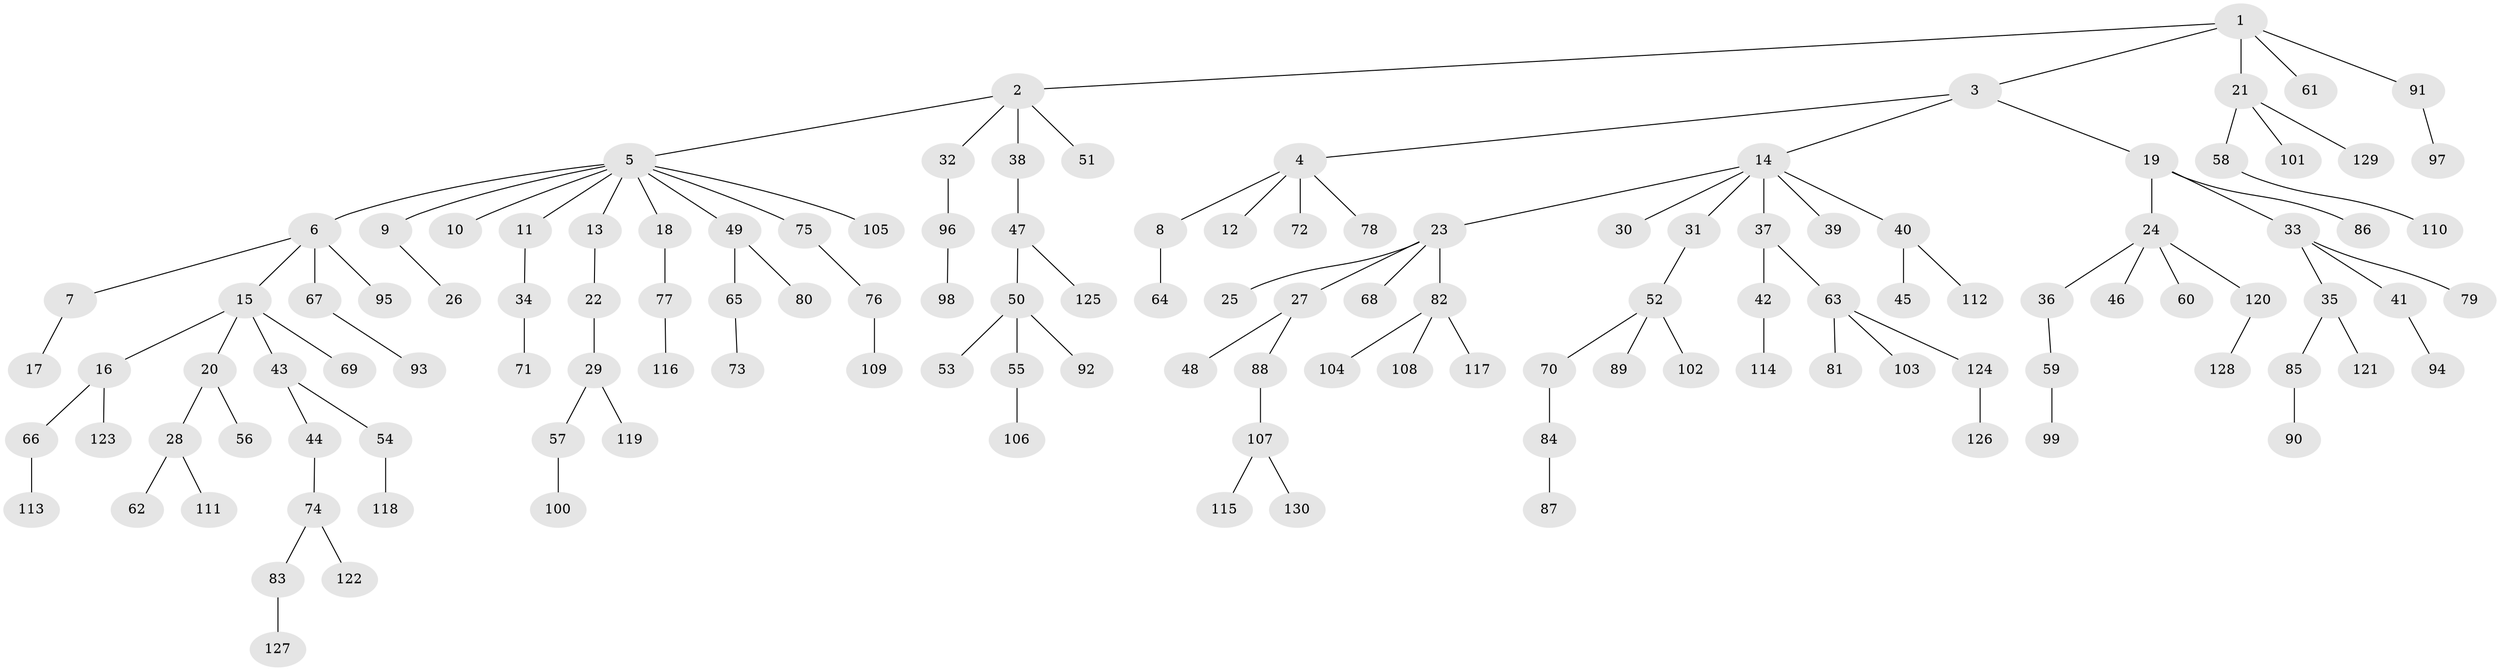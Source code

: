 // coarse degree distribution, {7: 0.03333333333333333, 4: 0.044444444444444446, 10: 0.011111111111111112, 5: 0.022222222222222223, 1: 0.5555555555555556, 2: 0.24444444444444444, 6: 0.011111111111111112, 3: 0.07777777777777778}
// Generated by graph-tools (version 1.1) at 2025/52/02/27/25 19:52:09]
// undirected, 130 vertices, 129 edges
graph export_dot {
graph [start="1"]
  node [color=gray90,style=filled];
  1;
  2;
  3;
  4;
  5;
  6;
  7;
  8;
  9;
  10;
  11;
  12;
  13;
  14;
  15;
  16;
  17;
  18;
  19;
  20;
  21;
  22;
  23;
  24;
  25;
  26;
  27;
  28;
  29;
  30;
  31;
  32;
  33;
  34;
  35;
  36;
  37;
  38;
  39;
  40;
  41;
  42;
  43;
  44;
  45;
  46;
  47;
  48;
  49;
  50;
  51;
  52;
  53;
  54;
  55;
  56;
  57;
  58;
  59;
  60;
  61;
  62;
  63;
  64;
  65;
  66;
  67;
  68;
  69;
  70;
  71;
  72;
  73;
  74;
  75;
  76;
  77;
  78;
  79;
  80;
  81;
  82;
  83;
  84;
  85;
  86;
  87;
  88;
  89;
  90;
  91;
  92;
  93;
  94;
  95;
  96;
  97;
  98;
  99;
  100;
  101;
  102;
  103;
  104;
  105;
  106;
  107;
  108;
  109;
  110;
  111;
  112;
  113;
  114;
  115;
  116;
  117;
  118;
  119;
  120;
  121;
  122;
  123;
  124;
  125;
  126;
  127;
  128;
  129;
  130;
  1 -- 2;
  1 -- 3;
  1 -- 21;
  1 -- 61;
  1 -- 91;
  2 -- 5;
  2 -- 32;
  2 -- 38;
  2 -- 51;
  3 -- 4;
  3 -- 14;
  3 -- 19;
  4 -- 8;
  4 -- 12;
  4 -- 72;
  4 -- 78;
  5 -- 6;
  5 -- 9;
  5 -- 10;
  5 -- 11;
  5 -- 13;
  5 -- 18;
  5 -- 49;
  5 -- 75;
  5 -- 105;
  6 -- 7;
  6 -- 15;
  6 -- 67;
  6 -- 95;
  7 -- 17;
  8 -- 64;
  9 -- 26;
  11 -- 34;
  13 -- 22;
  14 -- 23;
  14 -- 30;
  14 -- 31;
  14 -- 37;
  14 -- 39;
  14 -- 40;
  15 -- 16;
  15 -- 20;
  15 -- 43;
  15 -- 69;
  16 -- 66;
  16 -- 123;
  18 -- 77;
  19 -- 24;
  19 -- 33;
  19 -- 86;
  20 -- 28;
  20 -- 56;
  21 -- 58;
  21 -- 101;
  21 -- 129;
  22 -- 29;
  23 -- 25;
  23 -- 27;
  23 -- 68;
  23 -- 82;
  24 -- 36;
  24 -- 46;
  24 -- 60;
  24 -- 120;
  27 -- 48;
  27 -- 88;
  28 -- 62;
  28 -- 111;
  29 -- 57;
  29 -- 119;
  31 -- 52;
  32 -- 96;
  33 -- 35;
  33 -- 41;
  33 -- 79;
  34 -- 71;
  35 -- 85;
  35 -- 121;
  36 -- 59;
  37 -- 42;
  37 -- 63;
  38 -- 47;
  40 -- 45;
  40 -- 112;
  41 -- 94;
  42 -- 114;
  43 -- 44;
  43 -- 54;
  44 -- 74;
  47 -- 50;
  47 -- 125;
  49 -- 65;
  49 -- 80;
  50 -- 53;
  50 -- 55;
  50 -- 92;
  52 -- 70;
  52 -- 89;
  52 -- 102;
  54 -- 118;
  55 -- 106;
  57 -- 100;
  58 -- 110;
  59 -- 99;
  63 -- 81;
  63 -- 103;
  63 -- 124;
  65 -- 73;
  66 -- 113;
  67 -- 93;
  70 -- 84;
  74 -- 83;
  74 -- 122;
  75 -- 76;
  76 -- 109;
  77 -- 116;
  82 -- 104;
  82 -- 108;
  82 -- 117;
  83 -- 127;
  84 -- 87;
  85 -- 90;
  88 -- 107;
  91 -- 97;
  96 -- 98;
  107 -- 115;
  107 -- 130;
  120 -- 128;
  124 -- 126;
}
